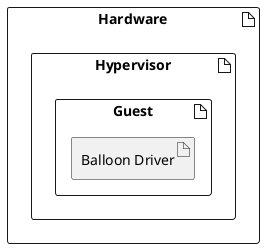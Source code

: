 @startuml

artifact Hardware {
  artifact Hypervisor {
    artifact Guest {
      artifact "Balloon Driver"
    }
  }
}

@enduml